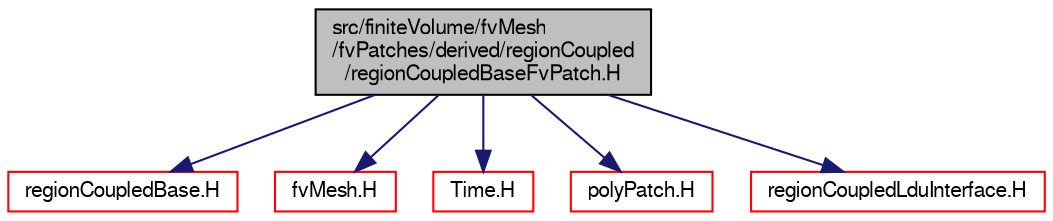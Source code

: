 digraph "src/finiteVolume/fvMesh/fvPatches/derived/regionCoupled/regionCoupledBaseFvPatch.H"
{
  bgcolor="transparent";
  edge [fontname="FreeSans",fontsize="10",labelfontname="FreeSans",labelfontsize="10"];
  node [fontname="FreeSans",fontsize="10",shape=record];
  Node0 [label="src/finiteVolume/fvMesh\l/fvPatches/derived/regionCoupled\l/regionCoupledBaseFvPatch.H",height=0.2,width=0.4,color="black", fillcolor="grey75", style="filled", fontcolor="black"];
  Node0 -> Node1 [color="midnightblue",fontsize="10",style="solid",fontname="FreeSans"];
  Node1 [label="regionCoupledBase.H",height=0.2,width=0.4,color="red",URL="$a07745.html"];
  Node0 -> Node200 [color="midnightblue",fontsize="10",style="solid",fontname="FreeSans"];
  Node200 [label="fvMesh.H",height=0.2,width=0.4,color="red",URL="$a03533.html"];
  Node0 -> Node285 [color="midnightblue",fontsize="10",style="solid",fontname="FreeSans"];
  Node285 [label="Time.H",height=0.2,width=0.4,color="red",URL="$a09311.html"];
  Node0 -> Node194 [color="midnightblue",fontsize="10",style="solid",fontname="FreeSans"];
  Node194 [label="polyPatch.H",height=0.2,width=0.4,color="red",URL="$a11753.html"];
  Node0 -> Node306 [color="midnightblue",fontsize="10",style="solid",fontname="FreeSans"];
  Node306 [label="regionCoupledLduInterface.H",height=0.2,width=0.4,color="red",URL="$a07727.html"];
}
